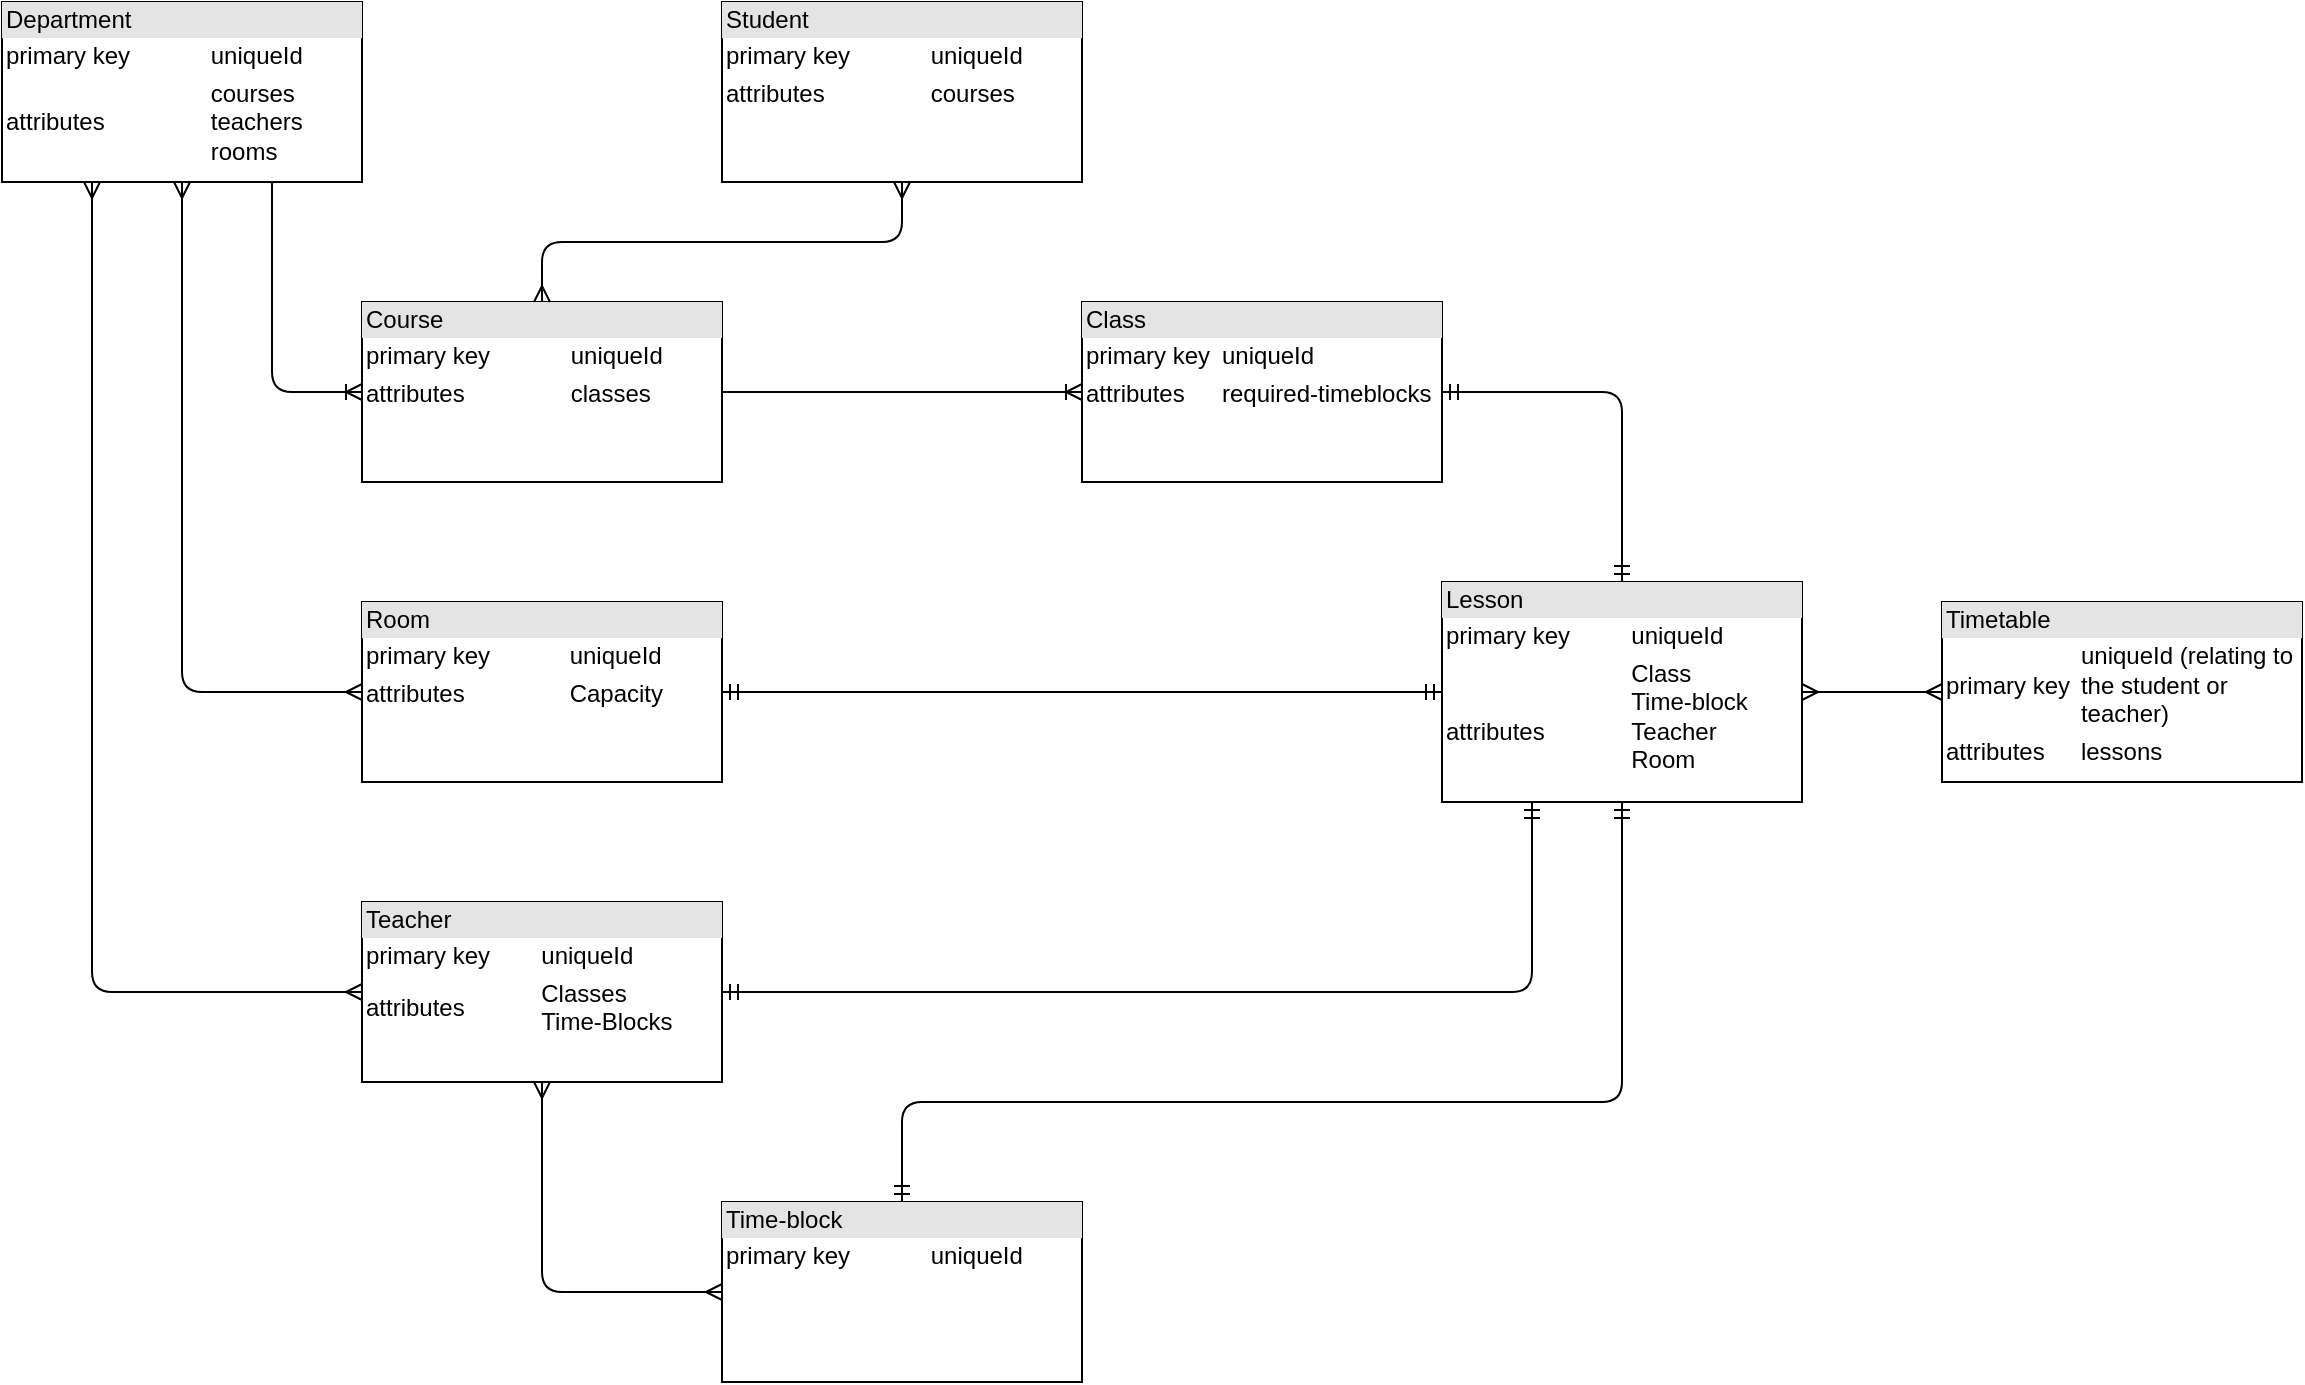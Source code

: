 <mxfile version="12.1.3" type="github" pages="1"><diagram id="CnMOwZA1b8tW8Cu7mRYT" name="Page-1"><mxGraphModel dx="1408" dy="777" grid="1" gridSize="10" guides="1" tooltips="1" connect="1" arrows="1" fold="1" page="1" pageScale="1" pageWidth="1169" pageHeight="827" math="0" shadow="0"><root><mxCell id="0"/><mxCell id="1" parent="0"/><mxCell id="Y0c9y1MJOxkKU5PDqrsU-1" value="&lt;div style=&quot;box-sizing: border-box ; width: 100% ; background: #e4e4e4 ; padding: 2px&quot;&gt;Student&lt;/div&gt;&lt;table style=&quot;width: 100% ; font-size: 1em&quot; cellspacing=&quot;0&quot; cellpadding=&quot;2&quot;&gt;&lt;tbody&gt;&lt;tr&gt;&lt;td&gt;primary key&lt;br&gt;&lt;/td&gt;&lt;td&gt;uniqueId&lt;/td&gt;&lt;/tr&gt;&lt;tr&gt;&lt;td&gt;attributes&lt;/td&gt;&lt;td&gt;courses&lt;br&gt;&lt;/td&gt;&lt;/tr&gt;&lt;tr&gt;&lt;td&gt;&lt;br&gt;&lt;/td&gt;&lt;td&gt;&lt;br&gt;&lt;/td&gt;&lt;/tr&gt;&lt;/tbody&gt;&lt;/table&gt;" style="verticalAlign=top;align=left;overflow=fill;html=1;" vertex="1" parent="1"><mxGeometry x="400" y="40" width="180" height="90" as="geometry"/></mxCell><mxCell id="Y0c9y1MJOxkKU5PDqrsU-3" value="&lt;div style=&quot;box-sizing: border-box ; width: 100% ; background: #e4e4e4 ; padding: 2px&quot;&gt;Department&lt;br&gt;&lt;/div&gt;&lt;table style=&quot;width: 100% ; font-size: 1em&quot; cellspacing=&quot;0&quot; cellpadding=&quot;2&quot;&gt;&lt;tbody&gt;&lt;tr&gt;&lt;td&gt;primary key&lt;br&gt;&lt;/td&gt;&lt;td&gt;uniqueId&lt;/td&gt;&lt;/tr&gt;&lt;tr&gt;&lt;td&gt;attributes&lt;/td&gt;&lt;td&gt;courses&lt;br&gt;teachers&lt;br&gt;rooms&lt;br&gt;&lt;/td&gt;&lt;/tr&gt;&lt;tr&gt;&lt;td&gt;&lt;br&gt;&lt;/td&gt;&lt;td&gt;&lt;br&gt;&lt;/td&gt;&lt;/tr&gt;&lt;/tbody&gt;&lt;/table&gt;" style="verticalAlign=top;align=left;overflow=fill;html=1;" vertex="1" parent="1"><mxGeometry x="40" y="40" width="180" height="90" as="geometry"/></mxCell><mxCell id="Y0c9y1MJOxkKU5PDqrsU-6" value="&lt;div style=&quot;box-sizing: border-box ; width: 100% ; background: #e4e4e4 ; padding: 2px&quot;&gt;Course&lt;br&gt;&lt;/div&gt;&lt;table style=&quot;width: 100% ; font-size: 1em&quot; cellspacing=&quot;0&quot; cellpadding=&quot;2&quot;&gt;&lt;tbody&gt;&lt;tr&gt;&lt;td&gt;primary key&lt;br&gt;&lt;/td&gt;&lt;td&gt;uniqueId&lt;/td&gt;&lt;/tr&gt;&lt;tr&gt;&lt;td&gt;attributes&lt;/td&gt;&lt;td&gt;classes&lt;br&gt;&lt;/td&gt;&lt;/tr&gt;&lt;tr&gt;&lt;td&gt;&lt;br&gt;&lt;/td&gt;&lt;td&gt;&lt;br&gt;&lt;/td&gt;&lt;/tr&gt;&lt;/tbody&gt;&lt;/table&gt;" style="verticalAlign=top;align=left;overflow=fill;html=1;" vertex="1" parent="1"><mxGeometry x="220" y="190" width="180" height="90" as="geometry"/></mxCell><mxCell id="Y0c9y1MJOxkKU5PDqrsU-8" value="&lt;div style=&quot;box-sizing: border-box ; width: 100% ; background: #e4e4e4 ; padding: 2px&quot;&gt;Class&lt;br&gt;&lt;/div&gt;&lt;table style=&quot;width: 100% ; font-size: 1em&quot; cellspacing=&quot;0&quot; cellpadding=&quot;2&quot;&gt;&lt;tbody&gt;&lt;tr&gt;&lt;td&gt;primary key&lt;br&gt;&lt;/td&gt;&lt;td&gt;uniqueId&lt;/td&gt;&lt;/tr&gt;&lt;tr&gt;&lt;td&gt;attributes&lt;/td&gt;&lt;td&gt;required-timeblocks&lt;br&gt;&lt;/td&gt;&lt;/tr&gt;&lt;tr&gt;&lt;td&gt;&lt;br&gt;&lt;/td&gt;&lt;td&gt;&lt;br&gt;&lt;/td&gt;&lt;/tr&gt;&lt;/tbody&gt;&lt;/table&gt;" style="verticalAlign=top;align=left;overflow=fill;html=1;" vertex="1" parent="1"><mxGeometry x="580" y="190" width="180" height="90" as="geometry"/></mxCell><mxCell id="Y0c9y1MJOxkKU5PDqrsU-9" value="&lt;div style=&quot;box-sizing: border-box ; width: 100% ; background: #e4e4e4 ; padding: 2px&quot;&gt;Lesson&lt;br&gt;&lt;/div&gt;&lt;table style=&quot;width: 100% ; font-size: 1em&quot; cellspacing=&quot;0&quot; cellpadding=&quot;2&quot;&gt;&lt;tbody&gt;&lt;tr&gt;&lt;td&gt;primary key&lt;br&gt;&lt;/td&gt;&lt;td&gt;uniqueId&lt;/td&gt;&lt;/tr&gt;&lt;tr&gt;&lt;td&gt;attributes&lt;/td&gt;&lt;td&gt;Class&lt;br&gt;Time-block&lt;br&gt;Teacher&lt;br&gt;Room&lt;br&gt;&lt;br&gt;&lt;/td&gt;&lt;/tr&gt;&lt;tr&gt;&lt;td&gt;&lt;br&gt;&lt;/td&gt;&lt;td&gt;&lt;br&gt;&lt;/td&gt;&lt;/tr&gt;&lt;/tbody&gt;&lt;/table&gt;" style="verticalAlign=top;align=left;overflow=fill;html=1;" vertex="1" parent="1"><mxGeometry x="760" y="330" width="180" height="110" as="geometry"/></mxCell><mxCell id="Y0c9y1MJOxkKU5PDqrsU-11" value="&lt;div style=&quot;box-sizing: border-box ; width: 100% ; background: #e4e4e4 ; padding: 2px&quot;&gt;Teacher&lt;br&gt;&lt;/div&gt;&lt;table style=&quot;width: 100% ; font-size: 1em&quot; cellspacing=&quot;0&quot; cellpadding=&quot;2&quot;&gt;&lt;tbody&gt;&lt;tr&gt;&lt;td&gt;primary key&lt;br&gt;&lt;/td&gt;&lt;td&gt;uniqueId&lt;/td&gt;&lt;/tr&gt;&lt;tr&gt;&lt;td&gt;attributes&lt;/td&gt;&lt;td&gt;Classes&lt;br&gt;Time-Blocks&lt;br&gt;&lt;/td&gt;&lt;/tr&gt;&lt;tr&gt;&lt;td&gt;&lt;br&gt;&lt;/td&gt;&lt;td&gt;&lt;br&gt;&lt;/td&gt;&lt;/tr&gt;&lt;/tbody&gt;&lt;/table&gt;" style="verticalAlign=top;align=left;overflow=fill;html=1;" vertex="1" parent="1"><mxGeometry x="220" y="490" width="180" height="90" as="geometry"/></mxCell><mxCell id="Y0c9y1MJOxkKU5PDqrsU-12" value="&lt;div style=&quot;box-sizing: border-box ; width: 100% ; background: #e4e4e4 ; padding: 2px&quot;&gt;Room&lt;/div&gt;&lt;table style=&quot;width: 100% ; font-size: 1em&quot; cellspacing=&quot;0&quot; cellpadding=&quot;2&quot;&gt;&lt;tbody&gt;&lt;tr&gt;&lt;td&gt;primary key&lt;br&gt;&lt;/td&gt;&lt;td&gt;uniqueId&lt;/td&gt;&lt;/tr&gt;&lt;tr&gt;&lt;td&gt;attributes&lt;/td&gt;&lt;td&gt;Capacity&lt;br&gt;&lt;/td&gt;&lt;/tr&gt;&lt;tr&gt;&lt;td&gt;&lt;br&gt;&lt;/td&gt;&lt;td&gt;&lt;br&gt;&lt;/td&gt;&lt;/tr&gt;&lt;/tbody&gt;&lt;/table&gt;" style="verticalAlign=top;align=left;overflow=fill;html=1;" vertex="1" parent="1"><mxGeometry x="220" y="340" width="180" height="90" as="geometry"/></mxCell><mxCell id="Y0c9y1MJOxkKU5PDqrsU-13" value="&lt;div style=&quot;box-sizing: border-box ; width: 100% ; background: #e4e4e4 ; padding: 2px&quot;&gt;Timetable&lt;br&gt;&lt;/div&gt;&lt;table style=&quot;width: 100% ; font-size: 1em&quot; cellspacing=&quot;0&quot; cellpadding=&quot;2&quot;&gt;&lt;tbody&gt;&lt;tr&gt;&lt;td&gt;primary key&lt;br&gt;&lt;/td&gt;&lt;td&gt;uniqueId (relating to&lt;br&gt;the student or &lt;br&gt;teacher)&lt;br&gt;&lt;/td&gt;&lt;/tr&gt;&lt;tr&gt;&lt;td&gt;attributes&lt;/td&gt;&lt;td&gt;lessons&lt;br&gt;&lt;/td&gt;&lt;/tr&gt;&lt;tr&gt;&lt;td&gt;&lt;br&gt;&lt;/td&gt;&lt;td&gt;&lt;br&gt;&lt;/td&gt;&lt;/tr&gt;&lt;/tbody&gt;&lt;/table&gt;" style="verticalAlign=top;align=left;overflow=fill;html=1;" vertex="1" parent="1"><mxGeometry x="1010" y="340" width="180" height="90" as="geometry"/></mxCell><mxCell id="Y0c9y1MJOxkKU5PDqrsU-14" value="" style="fontSize=12;html=1;endArrow=ERmany;startArrow=ERmany;exitX=0.5;exitY=1;exitDx=0;exitDy=0;entryX=0.5;entryY=0;entryDx=0;entryDy=0;edgeStyle=orthogonalEdgeStyle;" edge="1" parent="1" source="Y0c9y1MJOxkKU5PDqrsU-1" target="Y0c9y1MJOxkKU5PDqrsU-6"><mxGeometry width="100" height="100" relative="1" as="geometry"><mxPoint x="160" y="560" as="sourcePoint"/><mxPoint x="260" y="460" as="targetPoint"/></mxGeometry></mxCell><mxCell id="Y0c9y1MJOxkKU5PDqrsU-19" value="" style="edgeStyle=entityRelationEdgeStyle;fontSize=12;html=1;endArrow=ERoneToMany;exitX=1;exitY=0.5;exitDx=0;exitDy=0;entryX=0;entryY=0.5;entryDx=0;entryDy=0;" edge="1" parent="1" source="Y0c9y1MJOxkKU5PDqrsU-6" target="Y0c9y1MJOxkKU5PDqrsU-8"><mxGeometry width="100" height="100" relative="1" as="geometry"><mxPoint x="510" y="220" as="sourcePoint"/><mxPoint x="610" y="120" as="targetPoint"/></mxGeometry></mxCell><mxCell id="Y0c9y1MJOxkKU5PDqrsU-22" value="&lt;div style=&quot;box-sizing: border-box ; width: 100% ; background: #e4e4e4 ; padding: 2px&quot;&gt;Time-block&lt;br&gt;&lt;/div&gt;&lt;table style=&quot;width: 100% ; font-size: 1em&quot; cellspacing=&quot;0&quot; cellpadding=&quot;2&quot;&gt;&lt;tbody&gt;&lt;tr&gt;&lt;td&gt;primary key&lt;br&gt;&lt;/td&gt;&lt;td&gt;uniqueId&lt;/td&gt;&lt;/tr&gt;&lt;tr&gt;&lt;td&gt;&lt;br&gt;&lt;/td&gt;&lt;td&gt;&lt;br&gt;&lt;/td&gt;&lt;/tr&gt;&lt;tr&gt;&lt;td&gt;&lt;br&gt;&lt;/td&gt;&lt;td&gt;&lt;br&gt;&lt;/td&gt;&lt;/tr&gt;&lt;/tbody&gt;&lt;/table&gt;" style="verticalAlign=top;align=left;overflow=fill;html=1;" vertex="1" parent="1"><mxGeometry x="400" y="640" width="180" height="90" as="geometry"/></mxCell><mxCell id="Y0c9y1MJOxkKU5PDqrsU-23" value="" style="fontSize=12;html=1;endArrow=ERmany;startArrow=ERmany;exitX=0;exitY=0.5;exitDx=0;exitDy=0;entryX=0.5;entryY=1;entryDx=0;entryDy=0;edgeStyle=orthogonalEdgeStyle;" edge="1" parent="1" source="Y0c9y1MJOxkKU5PDqrsU-22" target="Y0c9y1MJOxkKU5PDqrsU-11"><mxGeometry width="100" height="100" relative="1" as="geometry"><mxPoint x="260" y="270" as="sourcePoint"/><mxPoint x="360" y="170" as="targetPoint"/></mxGeometry></mxCell><mxCell id="Y0c9y1MJOxkKU5PDqrsU-24" value="" style="edgeStyle=orthogonalEdgeStyle;fontSize=12;html=1;endArrow=ERmandOne;startArrow=ERmandOne;exitX=1;exitY=0.5;exitDx=0;exitDy=0;entryX=0;entryY=0.5;entryDx=0;entryDy=0;" edge="1" parent="1" source="Y0c9y1MJOxkKU5PDqrsU-12" target="Y0c9y1MJOxkKU5PDqrsU-9"><mxGeometry width="100" height="100" relative="1" as="geometry"><mxPoint x="300" y="450" as="sourcePoint"/><mxPoint x="400" y="350" as="targetPoint"/></mxGeometry></mxCell><mxCell id="Y0c9y1MJOxkKU5PDqrsU-26" value="" style="edgeStyle=orthogonalEdgeStyle;fontSize=12;html=1;endArrow=ERmandOne;startArrow=ERmandOne;exitX=1;exitY=0.5;exitDx=0;exitDy=0;entryX=0.25;entryY=1;entryDx=0;entryDy=0;" edge="1" parent="1" source="Y0c9y1MJOxkKU5PDqrsU-11" target="Y0c9y1MJOxkKU5PDqrsU-9"><mxGeometry width="100" height="100" relative="1" as="geometry"><mxPoint x="740" y="255" as="sourcePoint"/><mxPoint x="740" y="480" as="targetPoint"/></mxGeometry></mxCell><mxCell id="Y0c9y1MJOxkKU5PDqrsU-27" value="" style="fontSize=12;html=1;endArrow=ERmandOne;startArrow=ERmandOne;exitX=1;exitY=0.5;exitDx=0;exitDy=0;entryX=0.5;entryY=0;entryDx=0;entryDy=0;edgeStyle=orthogonalEdgeStyle;" edge="1" parent="1" source="Y0c9y1MJOxkKU5PDqrsU-8" target="Y0c9y1MJOxkKU5PDqrsU-9"><mxGeometry width="100" height="100" relative="1" as="geometry"><mxPoint x="750" y="110" as="sourcePoint"/><mxPoint x="850" y="10" as="targetPoint"/></mxGeometry></mxCell><mxCell id="Y0c9y1MJOxkKU5PDqrsU-28" value="" style="fontSize=12;html=1;endArrow=ERoneToMany;exitX=0.75;exitY=1;exitDx=0;exitDy=0;entryX=0;entryY=0.5;entryDx=0;entryDy=0;edgeStyle=orthogonalEdgeStyle;" edge="1" parent="1" source="Y0c9y1MJOxkKU5PDqrsU-3" target="Y0c9y1MJOxkKU5PDqrsU-6"><mxGeometry width="100" height="100" relative="1" as="geometry"><mxPoint x="70" y="750" as="sourcePoint"/><mxPoint x="210" y="235" as="targetPoint"/></mxGeometry></mxCell><mxCell id="Y0c9y1MJOxkKU5PDqrsU-29" value="" style="fontSize=12;html=1;endArrow=ERmany;startArrow=ERmany;entryX=0;entryY=0.5;entryDx=0;entryDy=0;edgeStyle=orthogonalEdgeStyle;exitX=0.25;exitY=1;exitDx=0;exitDy=0;" edge="1" parent="1" source="Y0c9y1MJOxkKU5PDqrsU-3" target="Y0c9y1MJOxkKU5PDqrsU-11"><mxGeometry width="100" height="100" relative="1" as="geometry"><mxPoint x="130" y="180" as="sourcePoint"/><mxPoint x="720" y="535" as="targetPoint"/></mxGeometry></mxCell><mxCell id="Y0c9y1MJOxkKU5PDqrsU-30" value="" style="fontSize=12;html=1;endArrow=ERmany;startArrow=ERmany;exitX=0;exitY=0.5;exitDx=0;exitDy=0;entryX=0.5;entryY=1;entryDx=0;entryDy=0;edgeStyle=orthogonalEdgeStyle;" edge="1" parent="1" source="Y0c9y1MJOxkKU5PDqrsU-12" target="Y0c9y1MJOxkKU5PDqrsU-3"><mxGeometry width="100" height="100" relative="1" as="geometry"><mxPoint x="70" y="750" as="sourcePoint"/><mxPoint x="170" y="650" as="targetPoint"/></mxGeometry></mxCell><mxCell id="Y0c9y1MJOxkKU5PDqrsU-31" value="" style="edgeStyle=orthogonalEdgeStyle;fontSize=12;html=1;endArrow=ERmandOne;startArrow=ERmandOne;exitX=0.5;exitY=0;exitDx=0;exitDy=0;entryX=0.5;entryY=1;entryDx=0;entryDy=0;" edge="1" parent="1" source="Y0c9y1MJOxkKU5PDqrsU-22" target="Y0c9y1MJOxkKU5PDqrsU-9"><mxGeometry width="100" height="100" relative="1" as="geometry"><mxPoint x="540" y="600" as="sourcePoint"/><mxPoint x="900" y="520" as="targetPoint"/><Array as="points"><mxPoint x="490" y="590"/><mxPoint x="850" y="590"/></Array></mxGeometry></mxCell><mxCell id="Y0c9y1MJOxkKU5PDqrsU-35" value="" style="edgeStyle=entityRelationEdgeStyle;fontSize=12;html=1;endArrow=ERmany;startArrow=ERmany;exitX=1;exitY=0.5;exitDx=0;exitDy=0;entryX=0;entryY=0.5;entryDx=0;entryDy=0;" edge="1" parent="1" source="Y0c9y1MJOxkKU5PDqrsU-9" target="Y0c9y1MJOxkKU5PDqrsU-13"><mxGeometry width="100" height="100" relative="1" as="geometry"><mxPoint x="960" y="580" as="sourcePoint"/><mxPoint x="1060" y="480" as="targetPoint"/></mxGeometry></mxCell></root></mxGraphModel></diagram></mxfile>